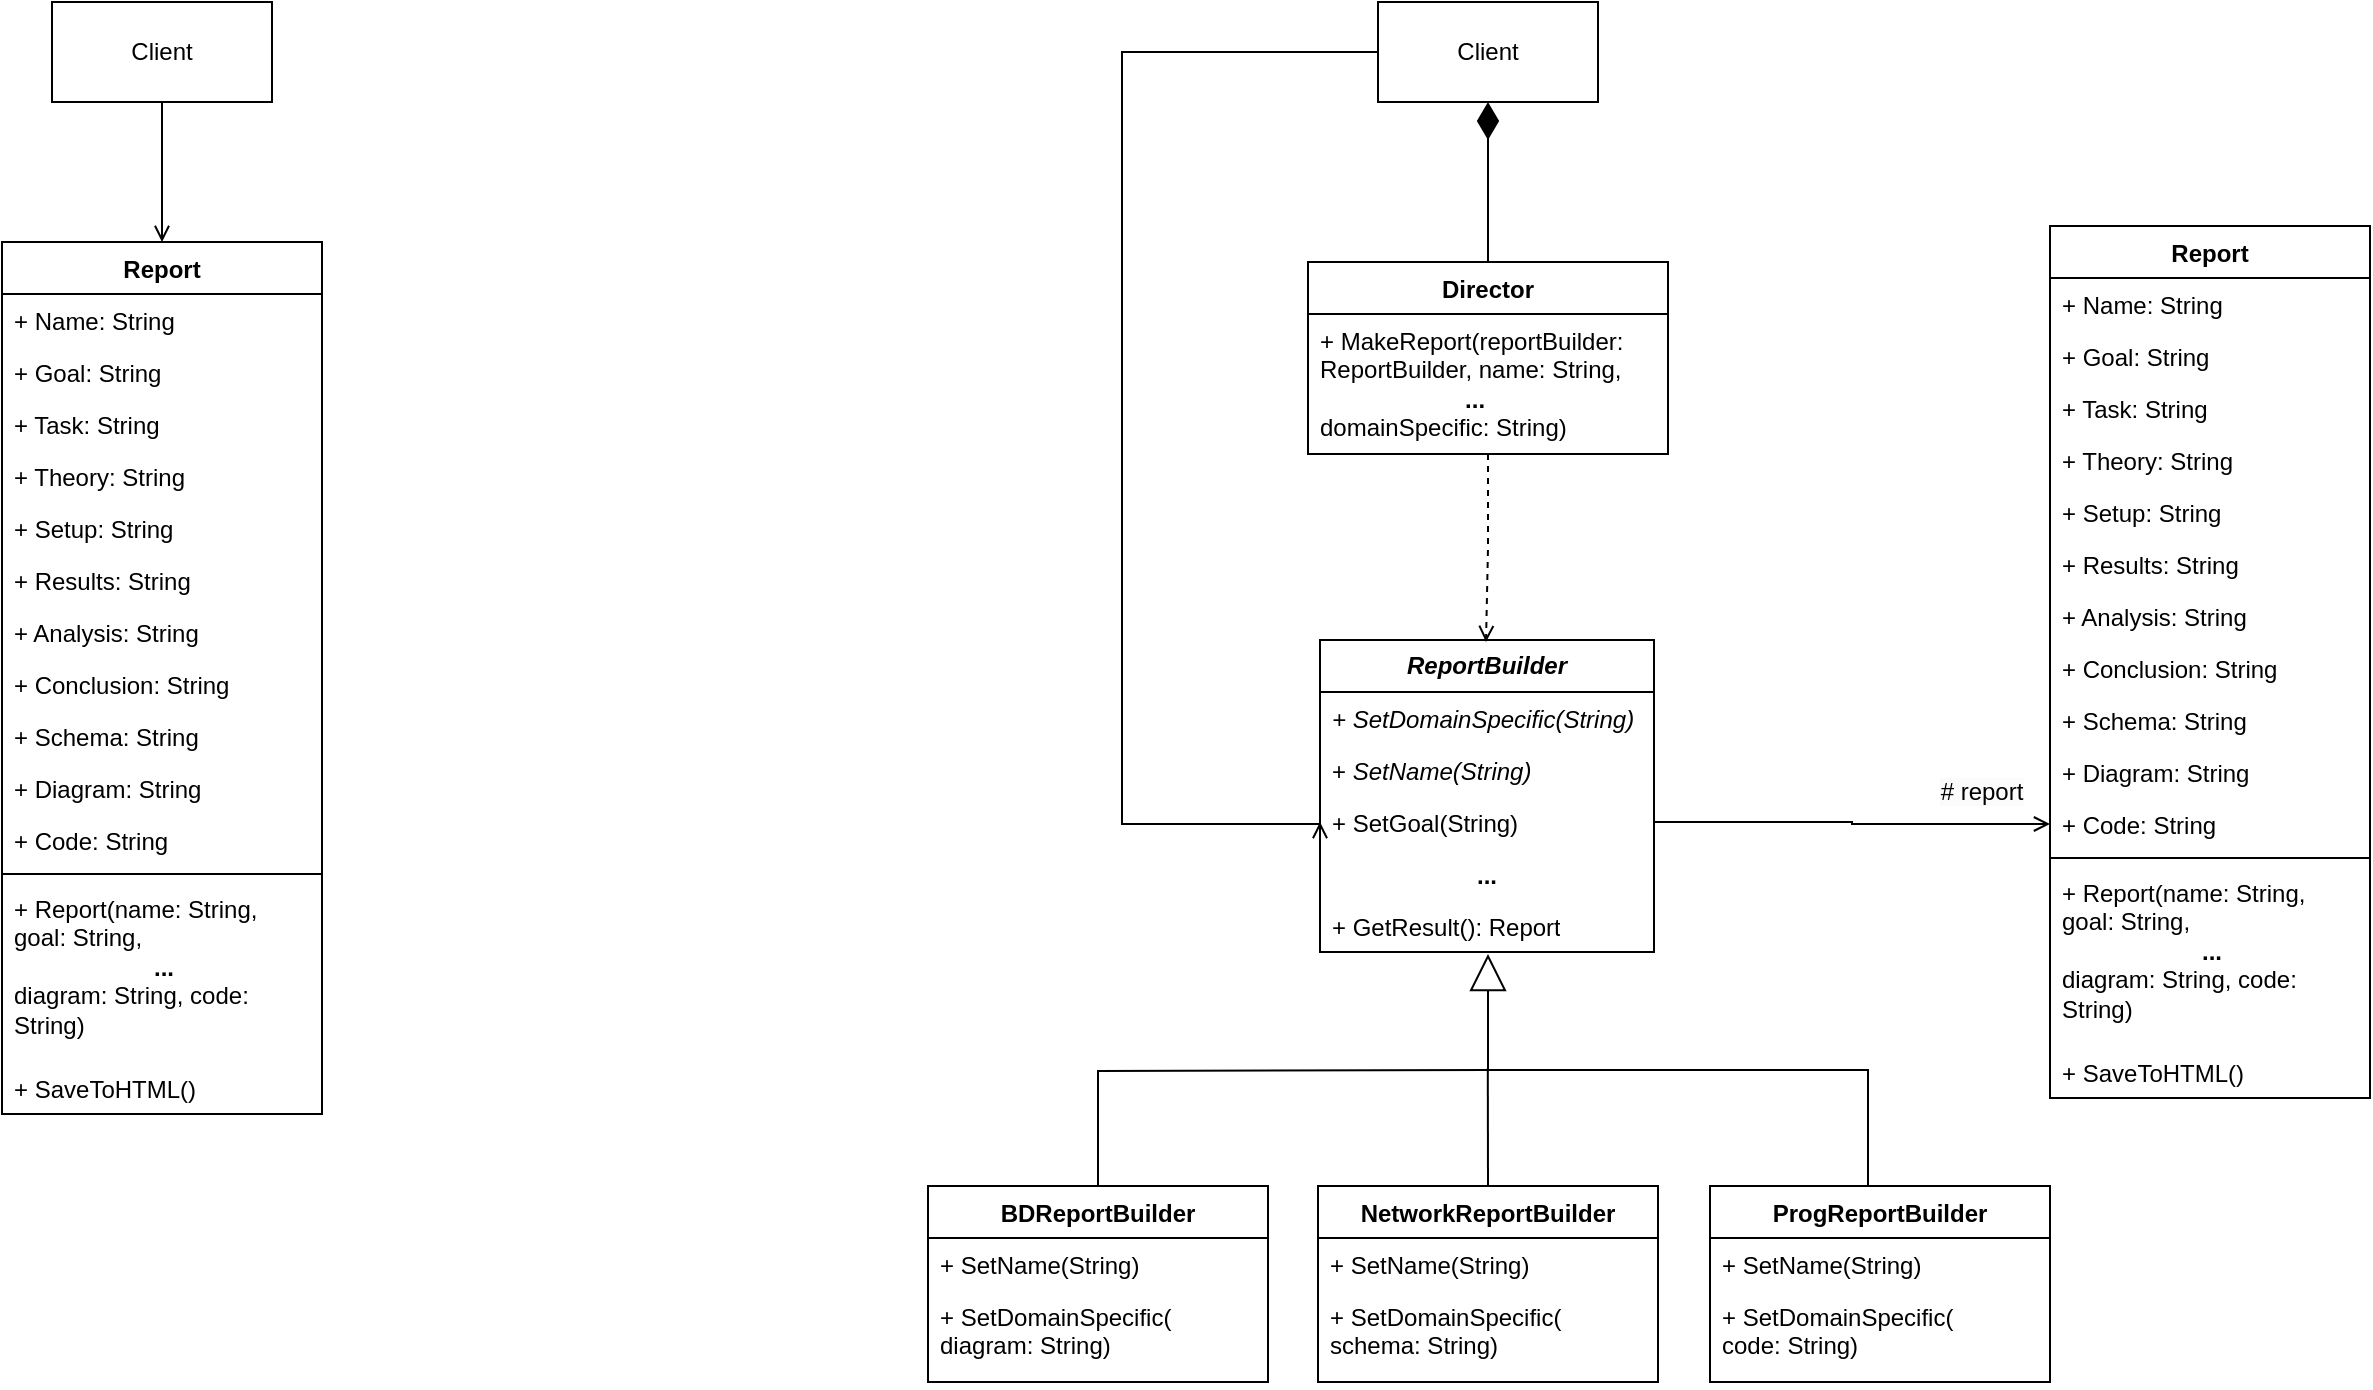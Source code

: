 <mxfile version="26.0.16">
  <diagram name="Страница — 1" id="Og0tgNFc3rOOeeWU840y">
    <mxGraphModel dx="2140" dy="733" grid="1" gridSize="10" guides="1" tooltips="1" connect="1" arrows="1" fold="1" page="1" pageScale="1" pageWidth="827" pageHeight="1169" math="0" shadow="0">
      <root>
        <mxCell id="0" />
        <mxCell id="1" parent="0" />
        <mxCell id="otvnR_pxBpoIMcIP2tVN-1" value="Report" style="swimlane;fontStyle=1;align=center;verticalAlign=top;childLayout=stackLayout;horizontal=1;startSize=26;horizontalStack=0;resizeParent=1;resizeParentMax=0;resizeLast=0;collapsible=1;marginBottom=0;whiteSpace=wrap;html=1;" parent="1" vertex="1">
          <mxGeometry x="-50" y="140" width="160" height="436" as="geometry" />
        </mxCell>
        <mxCell id="otvnR_pxBpoIMcIP2tVN-2" value="+ N&lt;span style=&quot;background-color: transparent;&quot;&gt;ame: String&lt;/span&gt;" style="text;strokeColor=none;fillColor=none;align=left;verticalAlign=top;spacingLeft=4;spacingRight=4;overflow=hidden;rotatable=0;points=[[0,0.5],[1,0.5]];portConstraint=eastwest;whiteSpace=wrap;html=1;" parent="otvnR_pxBpoIMcIP2tVN-1" vertex="1">
          <mxGeometry y="26" width="160" height="26" as="geometry" />
        </mxCell>
        <mxCell id="otvnR_pxBpoIMcIP2tVN-3" value="+ Goal: String" style="text;strokeColor=none;fillColor=none;align=left;verticalAlign=top;spacingLeft=4;spacingRight=4;overflow=hidden;rotatable=0;points=[[0,0.5],[1,0.5]];portConstraint=eastwest;whiteSpace=wrap;html=1;" parent="otvnR_pxBpoIMcIP2tVN-1" vertex="1">
          <mxGeometry y="52" width="160" height="26" as="geometry" />
        </mxCell>
        <mxCell id="otvnR_pxBpoIMcIP2tVN-4" value="+ Task: String" style="text;strokeColor=none;fillColor=none;align=left;verticalAlign=top;spacingLeft=4;spacingRight=4;overflow=hidden;rotatable=0;points=[[0,0.5],[1,0.5]];portConstraint=eastwest;whiteSpace=wrap;html=1;" parent="otvnR_pxBpoIMcIP2tVN-1" vertex="1">
          <mxGeometry y="78" width="160" height="26" as="geometry" />
        </mxCell>
        <mxCell id="otvnR_pxBpoIMcIP2tVN-5" value="+ Theory: String" style="text;strokeColor=none;fillColor=none;align=left;verticalAlign=top;spacingLeft=4;spacingRight=4;overflow=hidden;rotatable=0;points=[[0,0.5],[1,0.5]];portConstraint=eastwest;whiteSpace=wrap;html=1;" parent="otvnR_pxBpoIMcIP2tVN-1" vertex="1">
          <mxGeometry y="104" width="160" height="26" as="geometry" />
        </mxCell>
        <mxCell id="otvnR_pxBpoIMcIP2tVN-6" value="+ Setup: String" style="text;strokeColor=none;fillColor=none;align=left;verticalAlign=top;spacingLeft=4;spacingRight=4;overflow=hidden;rotatable=0;points=[[0,0.5],[1,0.5]];portConstraint=eastwest;whiteSpace=wrap;html=1;" parent="otvnR_pxBpoIMcIP2tVN-1" vertex="1">
          <mxGeometry y="130" width="160" height="26" as="geometry" />
        </mxCell>
        <mxCell id="otvnR_pxBpoIMcIP2tVN-7" value="+ Results: String" style="text;strokeColor=none;fillColor=none;align=left;verticalAlign=top;spacingLeft=4;spacingRight=4;overflow=hidden;rotatable=0;points=[[0,0.5],[1,0.5]];portConstraint=eastwest;whiteSpace=wrap;html=1;" parent="otvnR_pxBpoIMcIP2tVN-1" vertex="1">
          <mxGeometry y="156" width="160" height="26" as="geometry" />
        </mxCell>
        <mxCell id="otvnR_pxBpoIMcIP2tVN-8" value="+ Analysis: String" style="text;strokeColor=none;fillColor=none;align=left;verticalAlign=top;spacingLeft=4;spacingRight=4;overflow=hidden;rotatable=0;points=[[0,0.5],[1,0.5]];portConstraint=eastwest;whiteSpace=wrap;html=1;" parent="otvnR_pxBpoIMcIP2tVN-1" vertex="1">
          <mxGeometry y="182" width="160" height="26" as="geometry" />
        </mxCell>
        <mxCell id="otvnR_pxBpoIMcIP2tVN-9" value="+ Conclusion: String" style="text;strokeColor=none;fillColor=none;align=left;verticalAlign=top;spacingLeft=4;spacingRight=4;overflow=hidden;rotatable=0;points=[[0,0.5],[1,0.5]];portConstraint=eastwest;whiteSpace=wrap;html=1;" parent="otvnR_pxBpoIMcIP2tVN-1" vertex="1">
          <mxGeometry y="208" width="160" height="26" as="geometry" />
        </mxCell>
        <mxCell id="otvnR_pxBpoIMcIP2tVN-10" value="+ Schema: String" style="text;strokeColor=none;fillColor=none;align=left;verticalAlign=top;spacingLeft=4;spacingRight=4;overflow=hidden;rotatable=0;points=[[0,0.5],[1,0.5]];portConstraint=eastwest;whiteSpace=wrap;html=1;" parent="otvnR_pxBpoIMcIP2tVN-1" vertex="1">
          <mxGeometry y="234" width="160" height="26" as="geometry" />
        </mxCell>
        <mxCell id="otvnR_pxBpoIMcIP2tVN-11" value="+ Diagram: String" style="text;strokeColor=none;fillColor=none;align=left;verticalAlign=top;spacingLeft=4;spacingRight=4;overflow=hidden;rotatable=0;points=[[0,0.5],[1,0.5]];portConstraint=eastwest;whiteSpace=wrap;html=1;" parent="otvnR_pxBpoIMcIP2tVN-1" vertex="1">
          <mxGeometry y="260" width="160" height="26" as="geometry" />
        </mxCell>
        <mxCell id="otvnR_pxBpoIMcIP2tVN-12" value="+ Code: String" style="text;strokeColor=none;fillColor=none;align=left;verticalAlign=top;spacingLeft=4;spacingRight=4;overflow=hidden;rotatable=0;points=[[0,0.5],[1,0.5]];portConstraint=eastwest;whiteSpace=wrap;html=1;" parent="otvnR_pxBpoIMcIP2tVN-1" vertex="1">
          <mxGeometry y="286" width="160" height="26" as="geometry" />
        </mxCell>
        <mxCell id="otvnR_pxBpoIMcIP2tVN-13" value="" style="line;strokeWidth=1;fillColor=none;align=left;verticalAlign=middle;spacingTop=-1;spacingLeft=3;spacingRight=3;rotatable=0;labelPosition=right;points=[];portConstraint=eastwest;strokeColor=inherit;" parent="otvnR_pxBpoIMcIP2tVN-1" vertex="1">
          <mxGeometry y="312" width="160" height="8" as="geometry" />
        </mxCell>
        <mxCell id="otvnR_pxBpoIMcIP2tVN-15" value="+ Report(n&lt;span style=&quot;background-color: transparent;&quot;&gt;ame: String, goal&lt;/span&gt;&lt;span style=&quot;background-color: transparent;&quot;&gt;: String&lt;/span&gt;&lt;span style=&quot;background-color: transparent;&quot;&gt;,&lt;/span&gt;&lt;div style=&quot;text-align: center;&quot;&gt;&lt;span style=&quot;background-color: transparent;&quot;&gt;&lt;b&gt;...&lt;/b&gt;&lt;/span&gt;&lt;/div&gt;&lt;div style=&quot;&quot;&gt;&lt;span style=&quot;background-color: transparent;&quot;&gt;diagram: String, code&lt;/span&gt;&lt;span style=&quot;background-color: transparent;&quot;&gt;: String)&lt;/span&gt;&lt;/div&gt;" style="text;strokeColor=none;fillColor=none;align=left;verticalAlign=top;spacingLeft=4;spacingRight=4;overflow=hidden;rotatable=0;points=[[0,0.5],[1,0.5]];portConstraint=eastwest;whiteSpace=wrap;html=1;" parent="otvnR_pxBpoIMcIP2tVN-1" vertex="1">
          <mxGeometry y="320" width="160" height="90" as="geometry" />
        </mxCell>
        <mxCell id="otvnR_pxBpoIMcIP2tVN-14" value="+ SaveToHTML()" style="text;strokeColor=none;fillColor=none;align=left;verticalAlign=top;spacingLeft=4;spacingRight=4;overflow=hidden;rotatable=0;points=[[0,0.5],[1,0.5]];portConstraint=eastwest;whiteSpace=wrap;html=1;" parent="otvnR_pxBpoIMcIP2tVN-1" vertex="1">
          <mxGeometry y="410" width="160" height="26" as="geometry" />
        </mxCell>
        <mxCell id="rZj8_hMJJg2uzkfCbS3A-47" style="edgeStyle=orthogonalEdgeStyle;rounded=0;orthogonalLoop=1;jettySize=auto;html=1;exitX=0.5;exitY=1;exitDx=0;exitDy=0;entryX=0.5;entryY=0;entryDx=0;entryDy=0;endArrow=open;endFill=0;endSize=6;" parent="1" source="rZj8_hMJJg2uzkfCbS3A-46" target="otvnR_pxBpoIMcIP2tVN-1" edge="1">
          <mxGeometry relative="1" as="geometry" />
        </mxCell>
        <mxCell id="rZj8_hMJJg2uzkfCbS3A-46" value="Client" style="html=1;whiteSpace=wrap;" parent="1" vertex="1">
          <mxGeometry x="-25" y="20" width="110" height="50" as="geometry" />
        </mxCell>
        <mxCell id="rZj8_hMJJg2uzkfCbS3A-48" value="Report" style="swimlane;fontStyle=1;align=center;verticalAlign=top;childLayout=stackLayout;horizontal=1;startSize=26;horizontalStack=0;resizeParent=1;resizeParentMax=0;resizeLast=0;collapsible=1;marginBottom=0;whiteSpace=wrap;html=1;" parent="1" vertex="1">
          <mxGeometry x="974" y="132" width="160" height="436" as="geometry" />
        </mxCell>
        <mxCell id="rZj8_hMJJg2uzkfCbS3A-49" value="+ N&lt;span style=&quot;background-color: transparent;&quot;&gt;ame: String&lt;/span&gt;" style="text;strokeColor=none;fillColor=none;align=left;verticalAlign=top;spacingLeft=4;spacingRight=4;overflow=hidden;rotatable=0;points=[[0,0.5],[1,0.5]];portConstraint=eastwest;whiteSpace=wrap;html=1;" parent="rZj8_hMJJg2uzkfCbS3A-48" vertex="1">
          <mxGeometry y="26" width="160" height="26" as="geometry" />
        </mxCell>
        <mxCell id="rZj8_hMJJg2uzkfCbS3A-50" value="+ Goal: String" style="text;strokeColor=none;fillColor=none;align=left;verticalAlign=top;spacingLeft=4;spacingRight=4;overflow=hidden;rotatable=0;points=[[0,0.5],[1,0.5]];portConstraint=eastwest;whiteSpace=wrap;html=1;" parent="rZj8_hMJJg2uzkfCbS3A-48" vertex="1">
          <mxGeometry y="52" width="160" height="26" as="geometry" />
        </mxCell>
        <mxCell id="rZj8_hMJJg2uzkfCbS3A-51" value="+ Task: String" style="text;strokeColor=none;fillColor=none;align=left;verticalAlign=top;spacingLeft=4;spacingRight=4;overflow=hidden;rotatable=0;points=[[0,0.5],[1,0.5]];portConstraint=eastwest;whiteSpace=wrap;html=1;" parent="rZj8_hMJJg2uzkfCbS3A-48" vertex="1">
          <mxGeometry y="78" width="160" height="26" as="geometry" />
        </mxCell>
        <mxCell id="rZj8_hMJJg2uzkfCbS3A-52" value="+ Theory: String" style="text;strokeColor=none;fillColor=none;align=left;verticalAlign=top;spacingLeft=4;spacingRight=4;overflow=hidden;rotatable=0;points=[[0,0.5],[1,0.5]];portConstraint=eastwest;whiteSpace=wrap;html=1;" parent="rZj8_hMJJg2uzkfCbS3A-48" vertex="1">
          <mxGeometry y="104" width="160" height="26" as="geometry" />
        </mxCell>
        <mxCell id="rZj8_hMJJg2uzkfCbS3A-53" value="+ Setup: String" style="text;strokeColor=none;fillColor=none;align=left;verticalAlign=top;spacingLeft=4;spacingRight=4;overflow=hidden;rotatable=0;points=[[0,0.5],[1,0.5]];portConstraint=eastwest;whiteSpace=wrap;html=1;" parent="rZj8_hMJJg2uzkfCbS3A-48" vertex="1">
          <mxGeometry y="130" width="160" height="26" as="geometry" />
        </mxCell>
        <mxCell id="rZj8_hMJJg2uzkfCbS3A-54" value="+ Results: String" style="text;strokeColor=none;fillColor=none;align=left;verticalAlign=top;spacingLeft=4;spacingRight=4;overflow=hidden;rotatable=0;points=[[0,0.5],[1,0.5]];portConstraint=eastwest;whiteSpace=wrap;html=1;" parent="rZj8_hMJJg2uzkfCbS3A-48" vertex="1">
          <mxGeometry y="156" width="160" height="26" as="geometry" />
        </mxCell>
        <mxCell id="rZj8_hMJJg2uzkfCbS3A-55" value="+ Analysis: String" style="text;strokeColor=none;fillColor=none;align=left;verticalAlign=top;spacingLeft=4;spacingRight=4;overflow=hidden;rotatable=0;points=[[0,0.5],[1,0.5]];portConstraint=eastwest;whiteSpace=wrap;html=1;" parent="rZj8_hMJJg2uzkfCbS3A-48" vertex="1">
          <mxGeometry y="182" width="160" height="26" as="geometry" />
        </mxCell>
        <mxCell id="rZj8_hMJJg2uzkfCbS3A-56" value="+ Conclusion: String" style="text;strokeColor=none;fillColor=none;align=left;verticalAlign=top;spacingLeft=4;spacingRight=4;overflow=hidden;rotatable=0;points=[[0,0.5],[1,0.5]];portConstraint=eastwest;whiteSpace=wrap;html=1;" parent="rZj8_hMJJg2uzkfCbS3A-48" vertex="1">
          <mxGeometry y="208" width="160" height="26" as="geometry" />
        </mxCell>
        <mxCell id="rZj8_hMJJg2uzkfCbS3A-57" value="+ Schema: String" style="text;strokeColor=none;fillColor=none;align=left;verticalAlign=top;spacingLeft=4;spacingRight=4;overflow=hidden;rotatable=0;points=[[0,0.5],[1,0.5]];portConstraint=eastwest;whiteSpace=wrap;html=1;" parent="rZj8_hMJJg2uzkfCbS3A-48" vertex="1">
          <mxGeometry y="234" width="160" height="26" as="geometry" />
        </mxCell>
        <mxCell id="rZj8_hMJJg2uzkfCbS3A-58" value="+ Diagram: String" style="text;strokeColor=none;fillColor=none;align=left;verticalAlign=top;spacingLeft=4;spacingRight=4;overflow=hidden;rotatable=0;points=[[0,0.5],[1,0.5]];portConstraint=eastwest;whiteSpace=wrap;html=1;" parent="rZj8_hMJJg2uzkfCbS3A-48" vertex="1">
          <mxGeometry y="260" width="160" height="26" as="geometry" />
        </mxCell>
        <mxCell id="rZj8_hMJJg2uzkfCbS3A-59" value="+ Code: String" style="text;strokeColor=none;fillColor=none;align=left;verticalAlign=top;spacingLeft=4;spacingRight=4;overflow=hidden;rotatable=0;points=[[0,0.5],[1,0.5]];portConstraint=eastwest;whiteSpace=wrap;html=1;" parent="rZj8_hMJJg2uzkfCbS3A-48" vertex="1">
          <mxGeometry y="286" width="160" height="26" as="geometry" />
        </mxCell>
        <mxCell id="rZj8_hMJJg2uzkfCbS3A-60" value="" style="line;strokeWidth=1;fillColor=none;align=left;verticalAlign=middle;spacingTop=-1;spacingLeft=3;spacingRight=3;rotatable=0;labelPosition=right;points=[];portConstraint=eastwest;strokeColor=inherit;" parent="rZj8_hMJJg2uzkfCbS3A-48" vertex="1">
          <mxGeometry y="312" width="160" height="8" as="geometry" />
        </mxCell>
        <mxCell id="l1GrKG9TkntL2lwzlkpG-1" value="+ Report(n&lt;span style=&quot;background-color: transparent;&quot;&gt;ame: String, goal&lt;/span&gt;&lt;span style=&quot;background-color: transparent;&quot;&gt;: String&lt;/span&gt;&lt;span style=&quot;background-color: transparent;&quot;&gt;,&lt;/span&gt;&lt;div style=&quot;text-align: center;&quot;&gt;&lt;span style=&quot;background-color: transparent;&quot;&gt;&lt;b&gt;...&lt;/b&gt;&lt;/span&gt;&lt;/div&gt;&lt;div&gt;&lt;span style=&quot;background-color: transparent;&quot;&gt;diagram: String, code&lt;/span&gt;&lt;span style=&quot;background-color: transparent;&quot;&gt;: String)&lt;/span&gt;&lt;/div&gt;" style="text;strokeColor=none;fillColor=none;align=left;verticalAlign=top;spacingLeft=4;spacingRight=4;overflow=hidden;rotatable=0;points=[[0,0.5],[1,0.5]];portConstraint=eastwest;whiteSpace=wrap;html=1;" parent="rZj8_hMJJg2uzkfCbS3A-48" vertex="1">
          <mxGeometry y="320" width="160" height="90" as="geometry" />
        </mxCell>
        <mxCell id="rZj8_hMJJg2uzkfCbS3A-61" value="+ SaveToHTML()" style="text;strokeColor=none;fillColor=none;align=left;verticalAlign=top;spacingLeft=4;spacingRight=4;overflow=hidden;rotatable=0;points=[[0,0.5],[1,0.5]];portConstraint=eastwest;whiteSpace=wrap;html=1;" parent="rZj8_hMJJg2uzkfCbS3A-48" vertex="1">
          <mxGeometry y="410" width="160" height="26" as="geometry" />
        </mxCell>
        <mxCell id="rZj8_hMJJg2uzkfCbS3A-125" style="edgeStyle=orthogonalEdgeStyle;rounded=0;orthogonalLoop=1;jettySize=auto;html=1;exitX=0.5;exitY=0;exitDx=0;exitDy=0;entryX=0.5;entryY=1;entryDx=0;entryDy=0;endArrow=diamondThin;endFill=1;endSize=16;" parent="1" source="rZj8_hMJJg2uzkfCbS3A-118" target="rZj8_hMJJg2uzkfCbS3A-88" edge="1">
          <mxGeometry relative="1" as="geometry" />
        </mxCell>
        <mxCell id="mU555xeBcAIQ4zLuuIPQ-16" style="edgeStyle=orthogonalEdgeStyle;rounded=0;orthogonalLoop=1;jettySize=auto;html=1;exitX=0;exitY=0.5;exitDx=0;exitDy=0;entryX=0;entryY=0.5;entryDx=0;entryDy=0;endArrow=open;endFill=0;" edge="1" parent="1" source="rZj8_hMJJg2uzkfCbS3A-88" target="mU555xeBcAIQ4zLuuIPQ-12">
          <mxGeometry relative="1" as="geometry">
            <Array as="points">
              <mxPoint x="510" y="45" />
              <mxPoint x="510" y="431" />
            </Array>
          </mxGeometry>
        </mxCell>
        <mxCell id="rZj8_hMJJg2uzkfCbS3A-88" value="Client" style="html=1;whiteSpace=wrap;" parent="1" vertex="1">
          <mxGeometry x="638" y="20" width="110" height="50" as="geometry" />
        </mxCell>
        <mxCell id="rZj8_hMJJg2uzkfCbS3A-99" value="BDReportBuilder" style="swimlane;fontStyle=1;align=center;verticalAlign=top;childLayout=stackLayout;horizontal=1;startSize=26;horizontalStack=0;resizeParent=1;resizeParentMax=0;resizeLast=0;collapsible=1;marginBottom=0;whiteSpace=wrap;html=1;" parent="1" vertex="1">
          <mxGeometry x="413" y="612" width="170" height="98" as="geometry" />
        </mxCell>
        <mxCell id="mU555xeBcAIQ4zLuuIPQ-1" value="+ &lt;span&gt;SetName(String)&lt;/span&gt;" style="text;strokeColor=none;fillColor=none;align=left;verticalAlign=top;spacingLeft=4;spacingRight=4;overflow=hidden;rotatable=0;points=[[0,0.5],[1,0.5]];portConstraint=eastwest;whiteSpace=wrap;html=1;fontStyle=0" vertex="1" parent="rZj8_hMJJg2uzkfCbS3A-99">
          <mxGeometry y="26" width="170" height="26" as="geometry" />
        </mxCell>
        <mxCell id="aEDQhSqEuicsDPwHiGlb-11" value="+ SetDomainSpecific(&lt;div&gt;diagram: String)&lt;/div&gt;" style="text;strokeColor=none;fillColor=none;align=left;verticalAlign=top;spacingLeft=4;spacingRight=4;overflow=hidden;rotatable=0;points=[[0,0.5],[1,0.5]];portConstraint=eastwest;whiteSpace=wrap;html=1;" parent="rZj8_hMJJg2uzkfCbS3A-99" vertex="1">
          <mxGeometry y="52" width="170" height="46" as="geometry" />
        </mxCell>
        <mxCell id="rZj8_hMJJg2uzkfCbS3A-102" value="NetworkReportBuilder" style="swimlane;fontStyle=1;align=center;verticalAlign=top;childLayout=stackLayout;horizontal=1;startSize=26;horizontalStack=0;resizeParent=1;resizeParentMax=0;resizeLast=0;collapsible=1;marginBottom=0;whiteSpace=wrap;html=1;" parent="1" vertex="1">
          <mxGeometry x="608" y="612" width="170" height="98" as="geometry" />
        </mxCell>
        <mxCell id="mU555xeBcAIQ4zLuuIPQ-2" value="+ &lt;span&gt;SetName(String)&lt;/span&gt;" style="text;strokeColor=none;fillColor=none;align=left;verticalAlign=top;spacingLeft=4;spacingRight=4;overflow=hidden;rotatable=0;points=[[0,0.5],[1,0.5]];portConstraint=eastwest;whiteSpace=wrap;html=1;fontStyle=0" vertex="1" parent="rZj8_hMJJg2uzkfCbS3A-102">
          <mxGeometry y="26" width="170" height="26" as="geometry" />
        </mxCell>
        <mxCell id="l1GrKG9TkntL2lwzlkpG-2" value="+ SetDomainSpecific(&lt;div&gt;schema: String)&lt;/div&gt;" style="text;strokeColor=none;fillColor=none;align=left;verticalAlign=top;spacingLeft=4;spacingRight=4;overflow=hidden;rotatable=0;points=[[0,0.5],[1,0.5]];portConstraint=eastwest;whiteSpace=wrap;html=1;" parent="rZj8_hMJJg2uzkfCbS3A-102" vertex="1">
          <mxGeometry y="52" width="170" height="46" as="geometry" />
        </mxCell>
        <mxCell id="rZj8_hMJJg2uzkfCbS3A-105" value="ProgReportBuilder" style="swimlane;fontStyle=1;align=center;verticalAlign=top;childLayout=stackLayout;horizontal=1;startSize=26;horizontalStack=0;resizeParent=1;resizeParentMax=0;resizeLast=0;collapsible=1;marginBottom=0;whiteSpace=wrap;html=1;" parent="1" vertex="1">
          <mxGeometry x="804" y="612" width="170" height="98" as="geometry" />
        </mxCell>
        <mxCell id="mU555xeBcAIQ4zLuuIPQ-3" value="+ &lt;span&gt;SetName(String)&lt;/span&gt;" style="text;strokeColor=none;fillColor=none;align=left;verticalAlign=top;spacingLeft=4;spacingRight=4;overflow=hidden;rotatable=0;points=[[0,0.5],[1,0.5]];portConstraint=eastwest;whiteSpace=wrap;html=1;fontStyle=0" vertex="1" parent="rZj8_hMJJg2uzkfCbS3A-105">
          <mxGeometry y="26" width="170" height="26" as="geometry" />
        </mxCell>
        <mxCell id="l1GrKG9TkntL2lwzlkpG-3" value="+ SetDomainSpecific(&lt;div&gt;code: String)&lt;/div&gt;" style="text;strokeColor=none;fillColor=none;align=left;verticalAlign=top;spacingLeft=4;spacingRight=4;overflow=hidden;rotatable=0;points=[[0,0.5],[1,0.5]];portConstraint=eastwest;whiteSpace=wrap;html=1;" parent="rZj8_hMJJg2uzkfCbS3A-105" vertex="1">
          <mxGeometry y="52" width="170" height="46" as="geometry" />
        </mxCell>
        <mxCell id="rZj8_hMJJg2uzkfCbS3A-108" value="" style="endArrow=block;endSize=16;endFill=0;html=1;rounded=0;edgeStyle=orthogonalEdgeStyle;exitX=0.5;exitY=0;exitDx=0;exitDy=0;entryX=0.5;entryY=1;entryDx=0;entryDy=0;" parent="1" source="rZj8_hMJJg2uzkfCbS3A-105" edge="1">
          <mxGeometry width="160" relative="1" as="geometry">
            <mxPoint x="913" y="562" as="sourcePoint" />
            <mxPoint x="693" y="496" as="targetPoint" />
            <Array as="points">
              <mxPoint x="883" y="554" />
              <mxPoint x="693" y="554" />
            </Array>
          </mxGeometry>
        </mxCell>
        <mxCell id="rZj8_hMJJg2uzkfCbS3A-109" value="" style="endArrow=none;endSize=16;endFill=0;html=1;rounded=0;edgeStyle=orthogonalEdgeStyle;entryX=0.5;entryY=0;entryDx=0;entryDy=0;startFill=0;" parent="1" target="rZj8_hMJJg2uzkfCbS3A-99" edge="1">
          <mxGeometry width="160" relative="1" as="geometry">
            <mxPoint x="693" y="554" as="sourcePoint" />
            <mxPoint x="503.0" y="610" as="targetPoint" />
          </mxGeometry>
        </mxCell>
        <mxCell id="rZj8_hMJJg2uzkfCbS3A-110" value="" style="endArrow=none;endFill=1;endSize=12;html=1;rounded=0;startFill=0;exitX=0.5;exitY=0;exitDx=0;exitDy=0;" parent="1" source="rZj8_hMJJg2uzkfCbS3A-102" edge="1">
          <mxGeometry width="160" relative="1" as="geometry">
            <mxPoint x="692.9" y="583" as="sourcePoint" />
            <mxPoint x="692.9" y="553" as="targetPoint" />
          </mxGeometry>
        </mxCell>
        <mxCell id="aEDQhSqEuicsDPwHiGlb-10" style="edgeStyle=orthogonalEdgeStyle;rounded=0;orthogonalLoop=1;jettySize=auto;html=1;exitX=0.5;exitY=1;exitDx=0;exitDy=0;entryX=0.5;entryY=0;entryDx=0;entryDy=0;dashed=1;endArrow=open;endFill=0;" parent="1" source="rZj8_hMJJg2uzkfCbS3A-118" edge="1">
          <mxGeometry relative="1" as="geometry">
            <mxPoint x="692" y="340" as="targetPoint" />
          </mxGeometry>
        </mxCell>
        <mxCell id="rZj8_hMJJg2uzkfCbS3A-118" value="Director" style="swimlane;fontStyle=1;align=center;verticalAlign=top;childLayout=stackLayout;horizontal=1;startSize=26;horizontalStack=0;resizeParent=1;resizeParentMax=0;resizeLast=0;collapsible=1;marginBottom=0;whiteSpace=wrap;html=1;" parent="1" vertex="1">
          <mxGeometry x="603" y="150" width="180" height="96" as="geometry" />
        </mxCell>
        <mxCell id="rZj8_hMJJg2uzkfCbS3A-121" value="+ MakeReport(reportBuilder:&amp;nbsp;&lt;div&gt;&lt;span style=&quot;text-align: center;&quot;&gt;ReportBuilder, name: String,&lt;br&gt;&lt;div style=&quot;text-align: center;&quot;&gt;&lt;b style=&quot;background-color: transparent; text-align: left;&quot;&gt;...&lt;/b&gt;&lt;/div&gt;&lt;/span&gt;domainSpecific: String)&lt;/div&gt;" style="text;strokeColor=none;fillColor=none;align=left;verticalAlign=top;spacingLeft=4;spacingRight=4;overflow=hidden;rotatable=0;points=[[0,0.5],[1,0.5]];portConstraint=eastwest;whiteSpace=wrap;html=1;" parent="rZj8_hMJJg2uzkfCbS3A-118" vertex="1">
          <mxGeometry y="26" width="180" height="70" as="geometry" />
        </mxCell>
        <mxCell id="rZj8_hMJJg2uzkfCbS3A-117" value="" style="endArrow=open;endSize=6;html=1;rounded=0;edgeStyle=orthogonalEdgeStyle;entryX=0;entryY=0.5;entryDx=0;entryDy=0;endFill=0;exitX=1;exitY=0.5;exitDx=0;exitDy=0;" parent="1" source="mU555xeBcAIQ4zLuuIPQ-12" target="rZj8_hMJJg2uzkfCbS3A-59" edge="1">
          <mxGeometry width="160" relative="1" as="geometry">
            <mxPoint x="777" y="413" as="sourcePoint" />
            <mxPoint x="890" y="330" as="targetPoint" />
          </mxGeometry>
        </mxCell>
        <mxCell id="mU555xeBcAIQ4zLuuIPQ-6" value="&lt;br&gt;&lt;span style=&quot;color: rgb(0, 0, 0); font-family: Helvetica; font-size: 12px; font-style: normal; font-variant-ligatures: normal; font-variant-caps: normal; font-weight: 400; letter-spacing: normal; orphans: 2; text-align: left; text-indent: 0px; text-transform: none; widows: 2; word-spacing: 0px; -webkit-text-stroke-width: 0px; white-space: normal; background-color: rgb(251, 251, 251); text-decoration-thickness: initial; text-decoration-style: initial; text-decoration-color: initial; display: inline !important; float: none;&quot;&gt;# report&lt;/span&gt;&lt;div&gt;&lt;br/&gt;&lt;/div&gt;" style="text;html=1;align=center;verticalAlign=middle;whiteSpace=wrap;rounded=0;" vertex="1" parent="1">
          <mxGeometry x="890" y="400" width="100" height="30" as="geometry" />
        </mxCell>
        <mxCell id="mU555xeBcAIQ4zLuuIPQ-7" value="&lt;i style=&quot;font-weight: 700;&quot;&gt;ReportBuilder&lt;/i&gt;" style="swimlane;fontStyle=0;childLayout=stackLayout;horizontal=1;startSize=26;fillColor=none;horizontalStack=0;resizeParent=1;resizeParentMax=0;resizeLast=0;collapsible=1;marginBottom=0;whiteSpace=wrap;html=1;" vertex="1" parent="1">
          <mxGeometry x="609" y="339" width="167" height="156" as="geometry" />
        </mxCell>
        <mxCell id="mU555xeBcAIQ4zLuuIPQ-15" value="&lt;i&gt;+ SetDomainSpecific(String)&lt;/i&gt;" style="text;strokeColor=none;fillColor=none;align=left;verticalAlign=top;spacingLeft=4;spacingRight=4;overflow=hidden;rotatable=0;points=[[0,0.5],[1,0.5]];portConstraint=eastwest;whiteSpace=wrap;html=1;" vertex="1" parent="mU555xeBcAIQ4zLuuIPQ-7">
          <mxGeometry y="26" width="167" height="26" as="geometry" />
        </mxCell>
        <mxCell id="mU555xeBcAIQ4zLuuIPQ-11" value="+ &lt;i&gt;SetName(String)&lt;/i&gt;" style="text;strokeColor=none;fillColor=none;align=left;verticalAlign=top;spacingLeft=4;spacingRight=4;overflow=hidden;rotatable=0;points=[[0,0.5],[1,0.5]];portConstraint=eastwest;whiteSpace=wrap;html=1;" vertex="1" parent="mU555xeBcAIQ4zLuuIPQ-7">
          <mxGeometry y="52" width="167" height="26" as="geometry" />
        </mxCell>
        <mxCell id="mU555xeBcAIQ4zLuuIPQ-12" value="+ SetGoal&lt;span style=&quot;background-color: transparent;&quot;&gt;(String)&lt;/span&gt;" style="text;strokeColor=none;fillColor=none;align=left;verticalAlign=top;spacingLeft=4;spacingRight=4;overflow=hidden;rotatable=0;points=[[0,0.5],[1,0.5]];portConstraint=eastwest;whiteSpace=wrap;html=1;" vertex="1" parent="mU555xeBcAIQ4zLuuIPQ-7">
          <mxGeometry y="78" width="167" height="26" as="geometry" />
        </mxCell>
        <mxCell id="mU555xeBcAIQ4zLuuIPQ-13" value="&lt;b&gt;...&lt;/b&gt;" style="text;strokeColor=none;fillColor=none;align=center;verticalAlign=top;spacingLeft=4;spacingRight=4;overflow=hidden;rotatable=0;points=[[0,0.5],[1,0.5]];portConstraint=eastwest;whiteSpace=wrap;html=1;" vertex="1" parent="mU555xeBcAIQ4zLuuIPQ-7">
          <mxGeometry y="104" width="167" height="26" as="geometry" />
        </mxCell>
        <mxCell id="mU555xeBcAIQ4zLuuIPQ-14" value="+ GetResult(): Report" style="text;strokeColor=none;fillColor=none;align=left;verticalAlign=top;spacingLeft=4;spacingRight=4;overflow=hidden;rotatable=0;points=[[0,0.5],[1,0.5]];portConstraint=eastwest;whiteSpace=wrap;html=1;" vertex="1" parent="mU555xeBcAIQ4zLuuIPQ-7">
          <mxGeometry y="130" width="167" height="26" as="geometry" />
        </mxCell>
      </root>
    </mxGraphModel>
  </diagram>
</mxfile>
